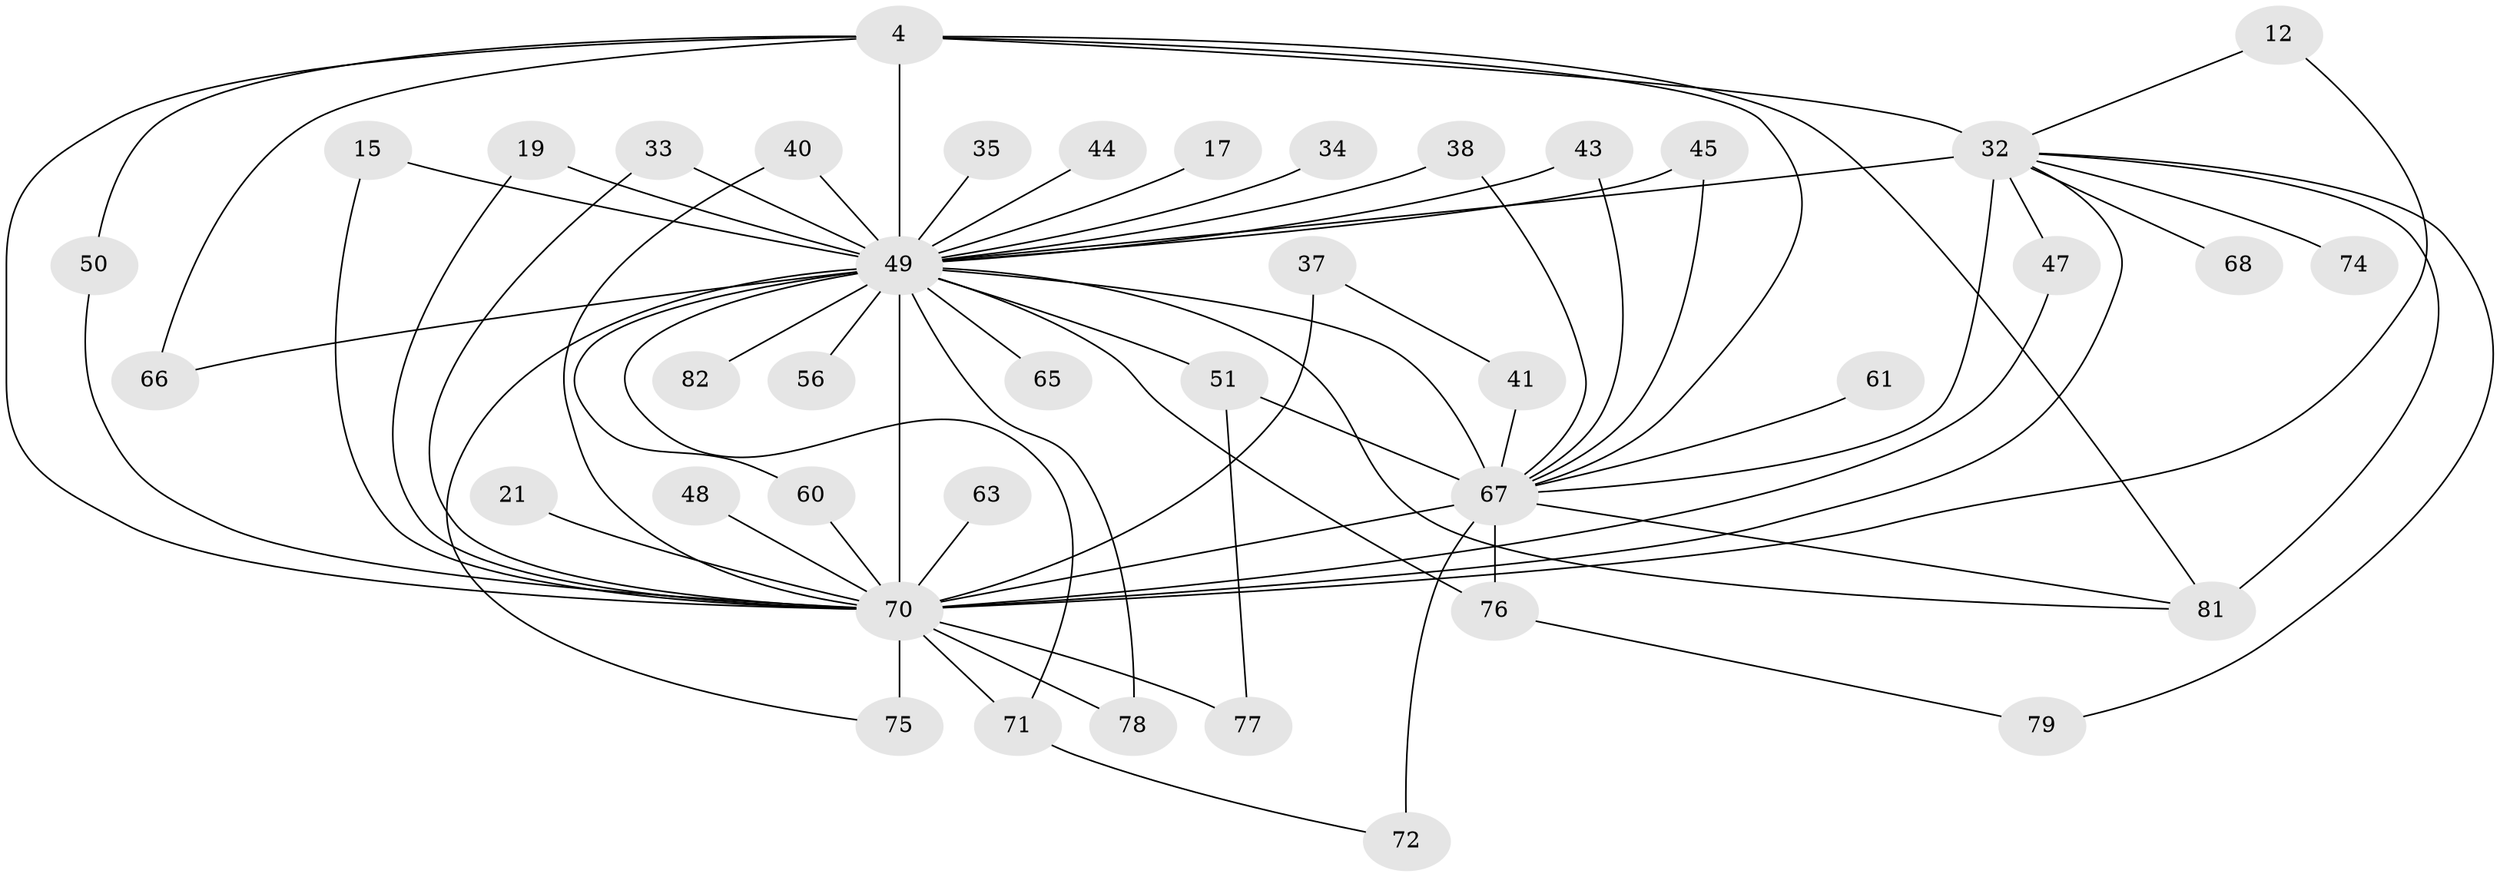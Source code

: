 // original degree distribution, {15: 0.012195121951219513, 20: 0.024390243902439025, 12: 0.024390243902439025, 16: 0.024390243902439025, 18: 0.012195121951219513, 21: 0.012195121951219513, 33: 0.012195121951219513, 5: 0.012195121951219513, 2: 0.524390243902439, 13: 0.012195121951219513, 3: 0.25609756097560976, 4: 0.06097560975609756, 8: 0.012195121951219513}
// Generated by graph-tools (version 1.1) at 2025/45/03/09/25 04:45:41]
// undirected, 41 vertices, 70 edges
graph export_dot {
graph [start="1"]
  node [color=gray90,style=filled];
  4 [super="+3"];
  12;
  15;
  17;
  19;
  21;
  32 [super="+8"];
  33;
  34;
  35 [super="+22"];
  37 [super="+29"];
  38;
  40;
  41;
  43 [super="+36"];
  44;
  45;
  47 [super="+39"];
  48;
  49 [super="+25+7+6"];
  50;
  51;
  56;
  60 [super="+54"];
  61;
  63;
  65;
  66;
  67 [super="+23+30+20+55"];
  68;
  70 [super="+46+24+10"];
  71 [super="+58+62"];
  72 [super="+57"];
  74;
  75 [super="+64"];
  76 [super="+52"];
  77 [super="+59+53"];
  78;
  79;
  81 [super="+73+80"];
  82;
  4 -- 49 [weight=9];
  4 -- 66;
  4 -- 81 [weight=2];
  4 -- 50;
  4 -- 67;
  4 -- 70 [weight=4];
  4 -- 32 [weight=4];
  12 -- 70;
  12 -- 32;
  15 -- 49;
  15 -- 70;
  17 -- 49 [weight=2];
  19 -- 49;
  19 -- 70;
  21 -- 70 [weight=2];
  32 -- 49 [weight=9];
  32 -- 67 [weight=2];
  32 -- 68;
  32 -- 70 [weight=5];
  32 -- 74;
  32 -- 79;
  32 -- 47 [weight=2];
  32 -- 81;
  33 -- 49;
  33 -- 70;
  34 -- 49 [weight=2];
  35 -- 49 [weight=3];
  37 -- 41;
  37 -- 70 [weight=3];
  38 -- 67;
  38 -- 49;
  40 -- 49;
  40 -- 70;
  41 -- 67;
  43 -- 49;
  43 -- 67 [weight=2];
  44 -- 49 [weight=2];
  45 -- 67;
  45 -- 49;
  47 -- 70;
  48 -- 70 [weight=2];
  49 -- 67;
  49 -- 71 [weight=5];
  49 -- 76;
  49 -- 78;
  49 -- 82 [weight=2];
  49 -- 51;
  49 -- 56 [weight=2];
  49 -- 60;
  49 -- 65 [weight=2];
  49 -- 66;
  49 -- 75;
  49 -- 70 [weight=10];
  49 -- 81;
  50 -- 70;
  51 -- 67;
  51 -- 77;
  60 -- 70 [weight=2];
  61 -- 67 [weight=2];
  63 -- 70;
  67 -- 72 [weight=2];
  67 -- 76 [weight=3];
  67 -- 70 [weight=8];
  67 -- 81;
  70 -- 75 [weight=2];
  70 -- 77 [weight=3];
  70 -- 78;
  70 -- 71 [weight=2];
  71 -- 72;
  76 -- 79;
}
